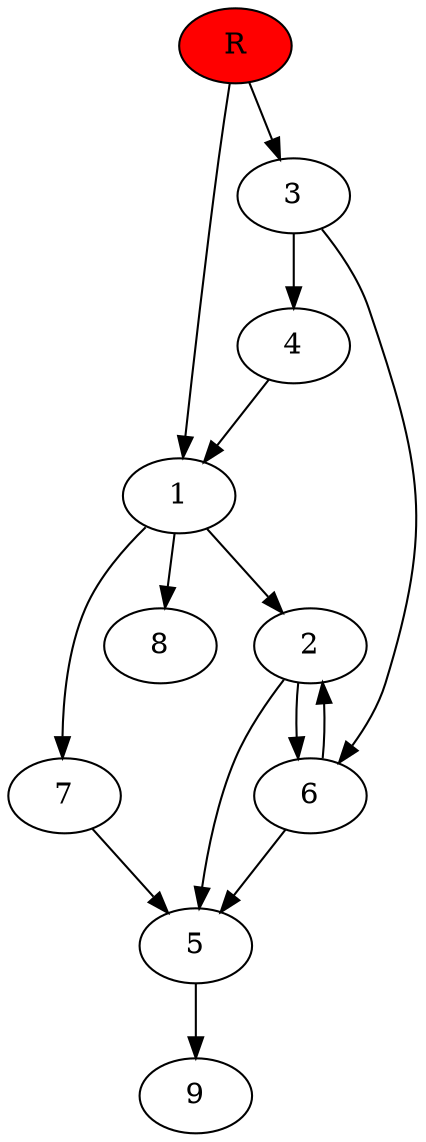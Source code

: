 digraph prb74447 {
	1
	2
	3
	4
	5
	6
	7
	8
	R [fillcolor="#ff0000" style=filled]
	1 -> 2
	1 -> 7
	1 -> 8
	2 -> 5
	2 -> 6
	3 -> 4
	3 -> 6
	4 -> 1
	5 -> 9
	6 -> 2
	6 -> 5
	7 -> 5
	R -> 1
	R -> 3
}
